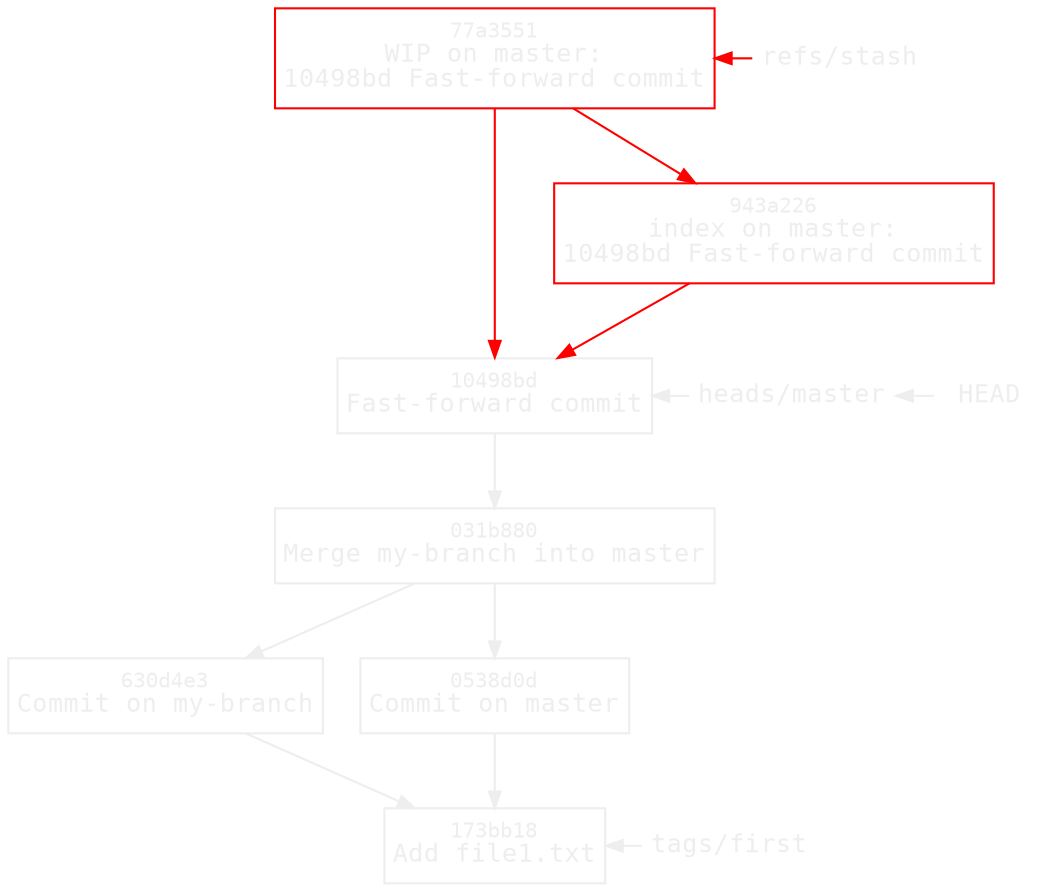 digraph branch {
    bgcolor = transparent
    color = white

    node [fontname=monospace, fontsize=12, fontcolor="#eeeeee"
          margin="0.06,0.1", height=0, color="#eeeeee"]
    edge [fontcolor="#eeeeee", color="#eeeeee", arrowsize=0.8]

    node [shape=box, labeldistance=0.2]
    "173bb18" [label=<<font point-size="10">173bb18</font><br/>Add file1.txt>]
    "630d4e3" [label=<<font point-size="10">630d4e3</font><br/>Commit on my-branch>]
    "0538d0d" [label=<<font point-size="10">0538d0d</font><br/>Commit on master>]
    "031b880" [label=<<font point-size="10">031b880</font><br/>Merge my-branch into master>]
    "10498bd" [label=<<font point-size="10">10498bd</font><br/>Fast-forward commit>]
    "77a3551" [label=<<font point-size="10">77a3551</font><br/>WIP on master:<br/>10498bd Fast-forward commit>
        color=red]
    "943a226" [label=<<font point-size="10">943a226</font><br/>index on master:<br/>10498bd Fast-forward commit>
        color=red]

    node [shape=none, margin=0.05, height=0]
    HEAD
    master [label="heads/master"]
    first [label="tags/first"]
    stash [label="refs/stash"]

    // master
    {
        edge [weight=2]
        "0538d0d" -> "173bb18"
        "031b880" -> "0538d0d"
        "10498bd" -> "031b880"
        "77a3551" -> "10498bd" [color=red]
    }

    "630d4e3" -> "173bb18"
    "031b880" -> "630d4e3"
    "943a226" -> "10498bd" [color=red]
    "77a3551" -> "943a226" [color=red]

    {
        rank = same
        first -> "173bb18" [constraint=false]
    }

    {
        rank = same
        HEAD -> master [constraint=false]
        master -> "10498bd" [constraint=false]
    }

    {
        rank = same
        stash -> "77a3551" [constraint=false color=red]
    }
}
